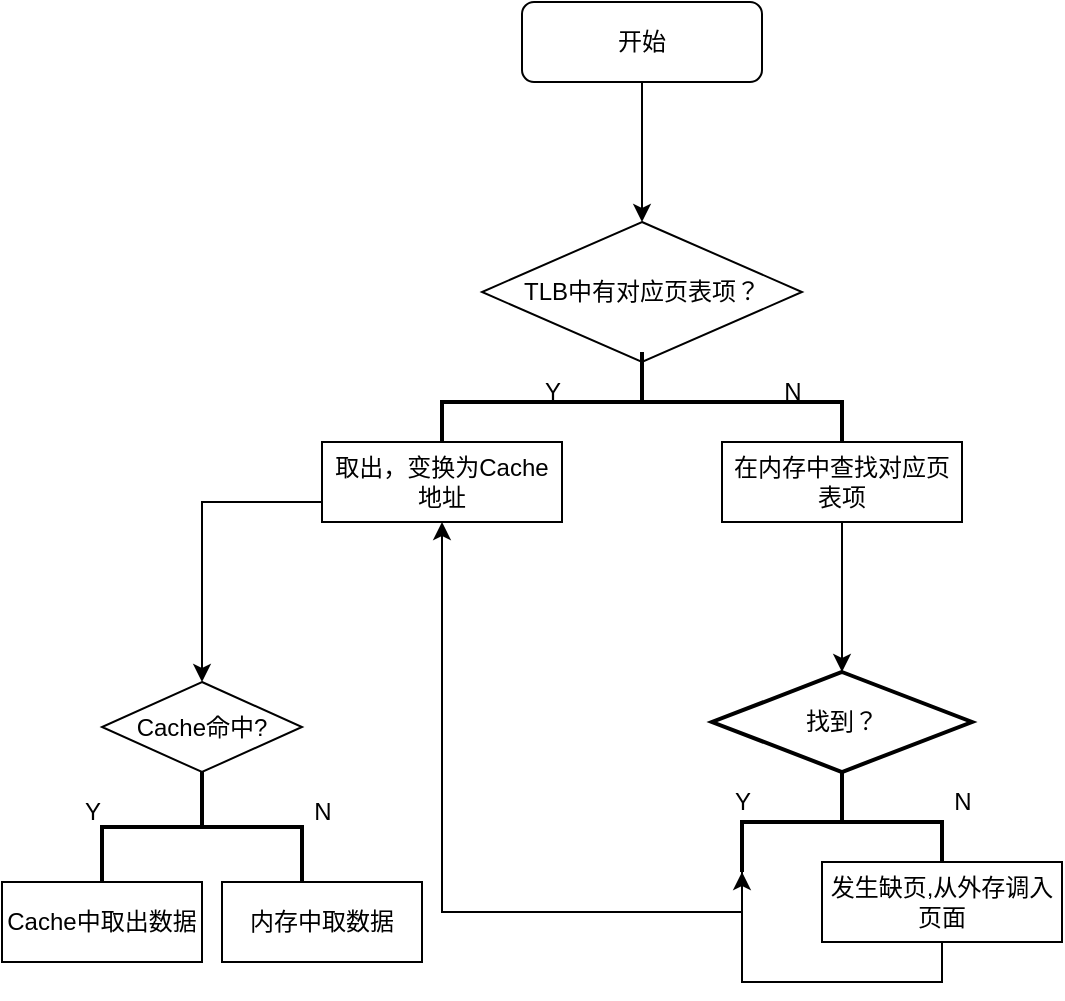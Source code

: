 <mxfile version="20.2.7" type="github">
  <diagram id="C5RBs43oDa-KdzZeNtuy" name="Page-1">
    <mxGraphModel dx="1038" dy="536" grid="1" gridSize="10" guides="1" tooltips="1" connect="1" arrows="1" fold="1" page="1" pageScale="1" pageWidth="827" pageHeight="1169" math="0" shadow="0">
      <root>
        <mxCell id="WIyWlLk6GJQsqaUBKTNV-0" />
        <mxCell id="WIyWlLk6GJQsqaUBKTNV-1" parent="WIyWlLk6GJQsqaUBKTNV-0" />
        <mxCell id="hfFEbvUNAWcUO0Vl9gnz-0" value="开始" style="rounded=1;whiteSpace=wrap;html=1;" vertex="1" parent="WIyWlLk6GJQsqaUBKTNV-1">
          <mxGeometry x="320" y="20" width="120" height="40" as="geometry" />
        </mxCell>
        <mxCell id="hfFEbvUNAWcUO0Vl9gnz-2" value="" style="endArrow=classic;html=1;rounded=0;exitX=0.5;exitY=1;exitDx=0;exitDy=0;" edge="1" parent="WIyWlLk6GJQsqaUBKTNV-1" source="hfFEbvUNAWcUO0Vl9gnz-0">
          <mxGeometry width="50" height="50" relative="1" as="geometry">
            <mxPoint x="390" y="90" as="sourcePoint" />
            <mxPoint x="380" y="130" as="targetPoint" />
          </mxGeometry>
        </mxCell>
        <mxCell id="hfFEbvUNAWcUO0Vl9gnz-4" value="TLB中有对应页表项？" style="rhombus;whiteSpace=wrap;html=1;" vertex="1" parent="WIyWlLk6GJQsqaUBKTNV-1">
          <mxGeometry x="300" y="130" width="160" height="70" as="geometry" />
        </mxCell>
        <mxCell id="hfFEbvUNAWcUO0Vl9gnz-5" value="" style="strokeWidth=2;html=1;shape=mxgraph.flowchart.annotation_2;align=left;labelPosition=right;pointerEvents=1;rotation=90;" vertex="1" parent="WIyWlLk6GJQsqaUBKTNV-1">
          <mxGeometry x="355" y="120" width="50" height="200" as="geometry" />
        </mxCell>
        <mxCell id="hfFEbvUNAWcUO0Vl9gnz-6" value="Y" style="text;html=1;align=center;verticalAlign=middle;resizable=0;points=[];autosize=1;strokeColor=none;fillColor=none;" vertex="1" parent="WIyWlLk6GJQsqaUBKTNV-1">
          <mxGeometry x="320" y="200" width="30" height="30" as="geometry" />
        </mxCell>
        <mxCell id="hfFEbvUNAWcUO0Vl9gnz-8" value="N" style="text;html=1;align=center;verticalAlign=middle;resizable=0;points=[];autosize=1;strokeColor=none;fillColor=none;" vertex="1" parent="WIyWlLk6GJQsqaUBKTNV-1">
          <mxGeometry x="440" y="200" width="30" height="30" as="geometry" />
        </mxCell>
        <mxCell id="hfFEbvUNAWcUO0Vl9gnz-24" style="edgeStyle=orthogonalEdgeStyle;rounded=0;orthogonalLoop=1;jettySize=auto;html=1;exitX=0;exitY=0.5;exitDx=0;exitDy=0;entryX=0.5;entryY=0;entryDx=0;entryDy=0;" edge="1" parent="WIyWlLk6GJQsqaUBKTNV-1" source="hfFEbvUNAWcUO0Vl9gnz-11" target="hfFEbvUNAWcUO0Vl9gnz-33">
          <mxGeometry relative="1" as="geometry">
            <mxPoint x="160" y="365" as="targetPoint" />
            <Array as="points">
              <mxPoint x="160" y="270" />
            </Array>
          </mxGeometry>
        </mxCell>
        <mxCell id="hfFEbvUNAWcUO0Vl9gnz-11" value="取出，变换为Cache地址" style="rounded=0;whiteSpace=wrap;html=1;" vertex="1" parent="WIyWlLk6GJQsqaUBKTNV-1">
          <mxGeometry x="220" y="240" width="120" height="40" as="geometry" />
        </mxCell>
        <mxCell id="hfFEbvUNAWcUO0Vl9gnz-23" style="edgeStyle=orthogonalEdgeStyle;rounded=0;orthogonalLoop=1;jettySize=auto;html=1;exitX=0.5;exitY=1;exitDx=0;exitDy=0;entryX=0.5;entryY=0;entryDx=0;entryDy=0;entryPerimeter=0;" edge="1" parent="WIyWlLk6GJQsqaUBKTNV-1" source="hfFEbvUNAWcUO0Vl9gnz-12" target="hfFEbvUNAWcUO0Vl9gnz-15">
          <mxGeometry relative="1" as="geometry" />
        </mxCell>
        <mxCell id="hfFEbvUNAWcUO0Vl9gnz-12" value="在内存中查找对应页表项" style="rounded=0;whiteSpace=wrap;html=1;" vertex="1" parent="WIyWlLk6GJQsqaUBKTNV-1">
          <mxGeometry x="420" y="240" width="120" height="40" as="geometry" />
        </mxCell>
        <mxCell id="hfFEbvUNAWcUO0Vl9gnz-15" value="找到？" style="strokeWidth=2;html=1;shape=mxgraph.flowchart.decision;whiteSpace=wrap;" vertex="1" parent="WIyWlLk6GJQsqaUBKTNV-1">
          <mxGeometry x="415" y="355" width="130" height="50" as="geometry" />
        </mxCell>
        <mxCell id="hfFEbvUNAWcUO0Vl9gnz-20" style="edgeStyle=orthogonalEdgeStyle;rounded=0;orthogonalLoop=1;jettySize=auto;html=1;exitX=1;exitY=1;exitDx=0;exitDy=0;exitPerimeter=0;entryX=0.5;entryY=1;entryDx=0;entryDy=0;" edge="1" parent="WIyWlLk6GJQsqaUBKTNV-1" source="hfFEbvUNAWcUO0Vl9gnz-16" target="hfFEbvUNAWcUO0Vl9gnz-11">
          <mxGeometry relative="1" as="geometry" />
        </mxCell>
        <mxCell id="hfFEbvUNAWcUO0Vl9gnz-16" value="" style="strokeWidth=2;html=1;shape=mxgraph.flowchart.annotation_2;align=left;labelPosition=right;pointerEvents=1;rotation=90;" vertex="1" parent="WIyWlLk6GJQsqaUBKTNV-1">
          <mxGeometry x="455" y="380" width="50" height="100" as="geometry" />
        </mxCell>
        <mxCell id="hfFEbvUNAWcUO0Vl9gnz-17" value="Y" style="text;html=1;align=center;verticalAlign=middle;resizable=0;points=[];autosize=1;strokeColor=none;fillColor=none;" vertex="1" parent="WIyWlLk6GJQsqaUBKTNV-1">
          <mxGeometry x="415" y="405" width="30" height="30" as="geometry" />
        </mxCell>
        <mxCell id="hfFEbvUNAWcUO0Vl9gnz-18" value="N" style="text;html=1;align=center;verticalAlign=middle;resizable=0;points=[];autosize=1;strokeColor=none;fillColor=none;" vertex="1" parent="WIyWlLk6GJQsqaUBKTNV-1">
          <mxGeometry x="525" y="405" width="30" height="30" as="geometry" />
        </mxCell>
        <mxCell id="hfFEbvUNAWcUO0Vl9gnz-34" style="edgeStyle=orthogonalEdgeStyle;rounded=0;orthogonalLoop=1;jettySize=auto;html=1;exitX=0.5;exitY=1;exitDx=0;exitDy=0;entryX=1;entryY=1;entryDx=0;entryDy=0;entryPerimeter=0;" edge="1" parent="WIyWlLk6GJQsqaUBKTNV-1" source="hfFEbvUNAWcUO0Vl9gnz-22" target="hfFEbvUNAWcUO0Vl9gnz-16">
          <mxGeometry relative="1" as="geometry">
            <mxPoint x="430" y="480" as="targetPoint" />
          </mxGeometry>
        </mxCell>
        <mxCell id="hfFEbvUNAWcUO0Vl9gnz-22" value="发生缺页,从外存调入页面" style="rounded=0;whiteSpace=wrap;html=1;" vertex="1" parent="WIyWlLk6GJQsqaUBKTNV-1">
          <mxGeometry x="470" y="450" width="120" height="40" as="geometry" />
        </mxCell>
        <mxCell id="hfFEbvUNAWcUO0Vl9gnz-26" value="" style="strokeWidth=2;html=1;shape=mxgraph.flowchart.annotation_2;align=left;labelPosition=right;pointerEvents=1;rotation=90;" vertex="1" parent="WIyWlLk6GJQsqaUBKTNV-1">
          <mxGeometry x="132.5" y="382.5" width="55" height="100" as="geometry" />
        </mxCell>
        <mxCell id="hfFEbvUNAWcUO0Vl9gnz-27" value="Y" style="text;html=1;align=center;verticalAlign=middle;resizable=0;points=[];autosize=1;strokeColor=none;fillColor=none;" vertex="1" parent="WIyWlLk6GJQsqaUBKTNV-1">
          <mxGeometry x="90" y="410" width="30" height="30" as="geometry" />
        </mxCell>
        <mxCell id="hfFEbvUNAWcUO0Vl9gnz-28" value="&lt;div&gt;N&lt;/div&gt;" style="text;html=1;align=center;verticalAlign=middle;resizable=0;points=[];autosize=1;strokeColor=none;fillColor=none;" vertex="1" parent="WIyWlLk6GJQsqaUBKTNV-1">
          <mxGeometry x="205" y="410" width="30" height="30" as="geometry" />
        </mxCell>
        <mxCell id="hfFEbvUNAWcUO0Vl9gnz-30" value="Cache中取出数据" style="rounded=0;whiteSpace=wrap;html=1;" vertex="1" parent="WIyWlLk6GJQsqaUBKTNV-1">
          <mxGeometry x="60" y="460" width="100" height="40" as="geometry" />
        </mxCell>
        <mxCell id="hfFEbvUNAWcUO0Vl9gnz-31" value="内存中取数据" style="rounded=0;whiteSpace=wrap;html=1;" vertex="1" parent="WIyWlLk6GJQsqaUBKTNV-1">
          <mxGeometry x="170" y="460" width="100" height="40" as="geometry" />
        </mxCell>
        <mxCell id="hfFEbvUNAWcUO0Vl9gnz-33" value="Cache命中?" style="rhombus;whiteSpace=wrap;html=1;" vertex="1" parent="WIyWlLk6GJQsqaUBKTNV-1">
          <mxGeometry x="110" y="360" width="100" height="45" as="geometry" />
        </mxCell>
      </root>
    </mxGraphModel>
  </diagram>
</mxfile>
